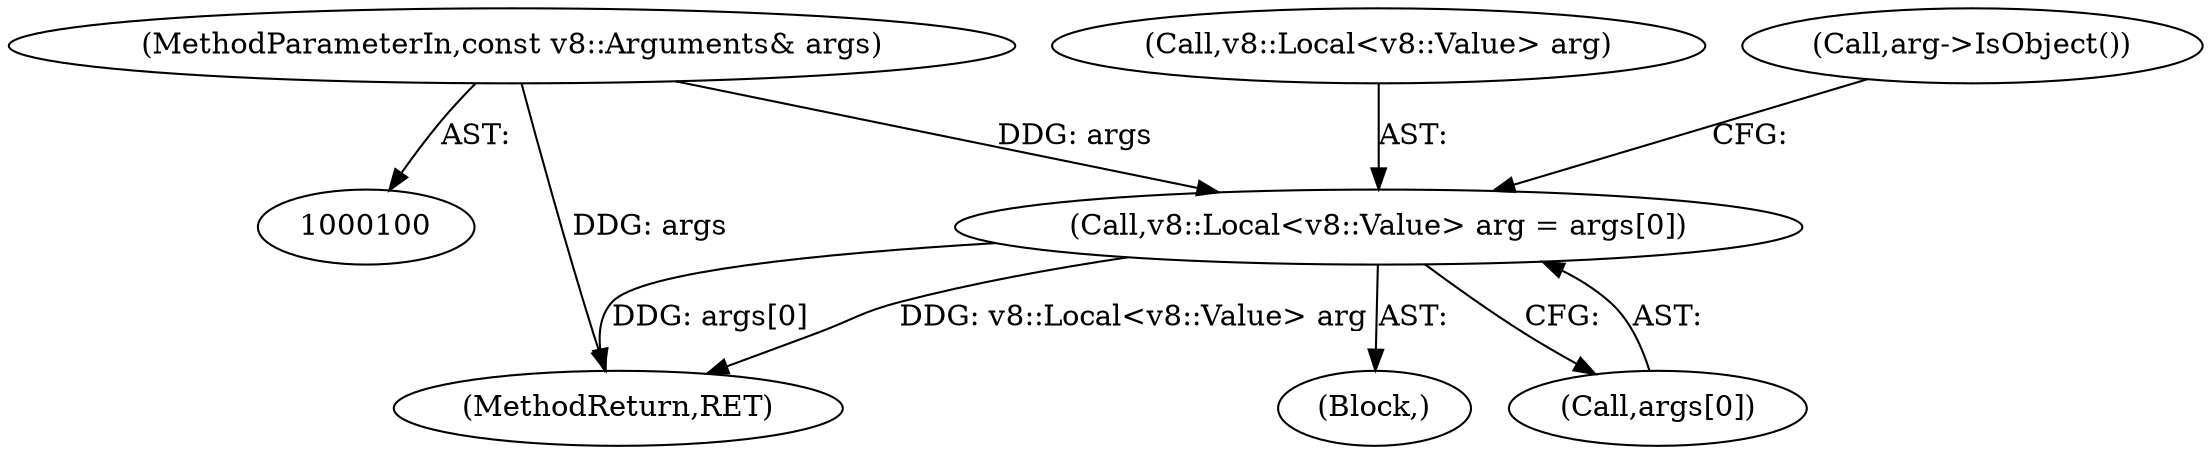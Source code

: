 digraph "0_Chrome_e9372a1bfd3588a80fcf49aa07321f0971dd6091_65@array" {
"1000124" [label="(Call,v8::Local<v8::Value> arg = args[0])"];
"1000101" [label="(MethodParameterIn,const v8::Arguments& args)"];
"1000124" [label="(Call,v8::Local<v8::Value> arg = args[0])"];
"1000170" [label="(MethodReturn,RET)"];
"1000125" [label="(Call,v8::Local<v8::Value> arg)"];
"1000102" [label="(Block,)"];
"1000101" [label="(MethodParameterIn,const v8::Arguments& args)"];
"1000135" [label="(Call,arg->IsObject())"];
"1000130" [label="(Call,args[0])"];
"1000124" -> "1000102"  [label="AST: "];
"1000124" -> "1000130"  [label="CFG: "];
"1000125" -> "1000124"  [label="AST: "];
"1000130" -> "1000124"  [label="AST: "];
"1000135" -> "1000124"  [label="CFG: "];
"1000124" -> "1000170"  [label="DDG: v8::Local<v8::Value> arg"];
"1000124" -> "1000170"  [label="DDG: args[0]"];
"1000101" -> "1000124"  [label="DDG: args"];
"1000101" -> "1000100"  [label="AST: "];
"1000101" -> "1000170"  [label="DDG: args"];
}
